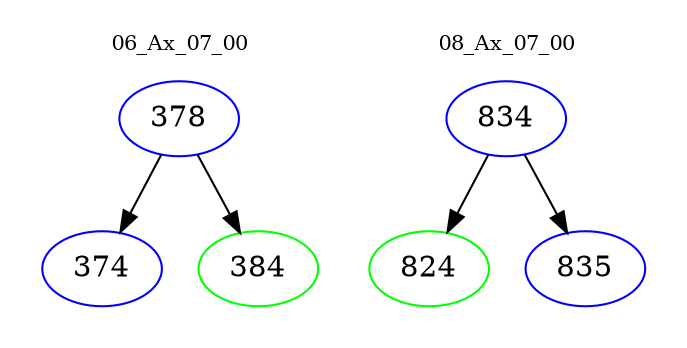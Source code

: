 digraph{
subgraph cluster_0 {
color = white
label = "06_Ax_07_00";
fontsize=10;
T0_378 [label="378", color="blue"]
T0_378 -> T0_374 [color="black"]
T0_374 [label="374", color="blue"]
T0_378 -> T0_384 [color="black"]
T0_384 [label="384", color="green"]
}
subgraph cluster_1 {
color = white
label = "08_Ax_07_00";
fontsize=10;
T1_834 [label="834", color="blue"]
T1_834 -> T1_824 [color="black"]
T1_824 [label="824", color="green"]
T1_834 -> T1_835 [color="black"]
T1_835 [label="835", color="blue"]
}
}
